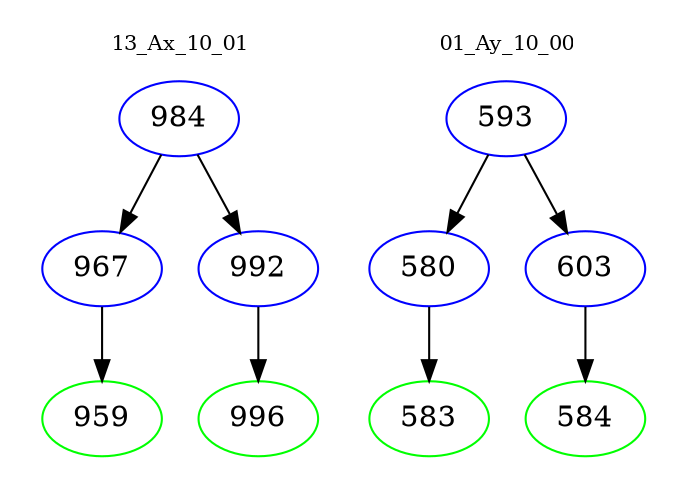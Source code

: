 digraph{
subgraph cluster_0 {
color = white
label = "13_Ax_10_01";
fontsize=10;
T0_984 [label="984", color="blue"]
T0_984 -> T0_967 [color="black"]
T0_967 [label="967", color="blue"]
T0_967 -> T0_959 [color="black"]
T0_959 [label="959", color="green"]
T0_984 -> T0_992 [color="black"]
T0_992 [label="992", color="blue"]
T0_992 -> T0_996 [color="black"]
T0_996 [label="996", color="green"]
}
subgraph cluster_1 {
color = white
label = "01_Ay_10_00";
fontsize=10;
T1_593 [label="593", color="blue"]
T1_593 -> T1_580 [color="black"]
T1_580 [label="580", color="blue"]
T1_580 -> T1_583 [color="black"]
T1_583 [label="583", color="green"]
T1_593 -> T1_603 [color="black"]
T1_603 [label="603", color="blue"]
T1_603 -> T1_584 [color="black"]
T1_584 [label="584", color="green"]
}
}
